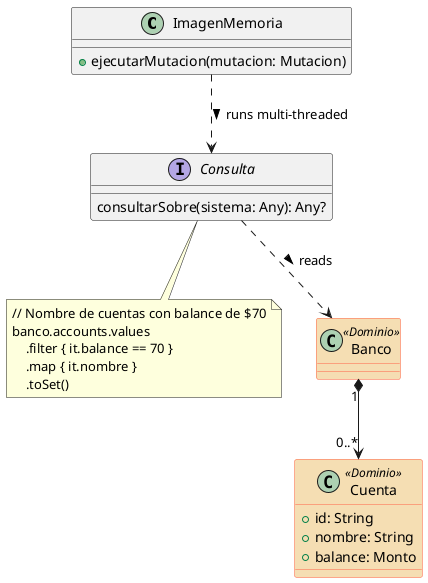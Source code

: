 @startuml
skinparam class {
    BackgroundColor<<Dominio>> Wheat
    BorderColor<<Dominio>> Tomato
}

class ImagenMemoria {
    + ejecutarMutacion(mutacion: Mutacion)
}

interface Consulta {
    consultarSobre(sistema: Any): Any?
}
ImagenMemoria ..> Consulta: runs multi-threaded >
note bottom of Consulta
    // Nombre de cuentas con balance de $70
    banco.accounts.values
        .filter { it.balance == 70 }
        .map { it.nombre }
        .toSet()
end note

class Banco <<Dominio>> {
}
Consulta ..> Banco: reads >

class Cuenta <<Dominio>> {
    + id: String
    + nombre: String
    + balance: Monto
}
Banco "1" *--> "0..*" Cuenta

@enduml